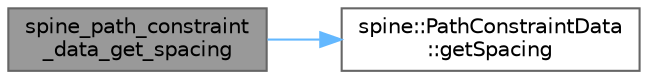 digraph "spine_path_constraint_data_get_spacing"
{
 // LATEX_PDF_SIZE
  bgcolor="transparent";
  edge [fontname=Helvetica,fontsize=10,labelfontname=Helvetica,labelfontsize=10];
  node [fontname=Helvetica,fontsize=10,shape=box,height=0.2,width=0.4];
  rankdir="LR";
  Node1 [id="Node000001",label="spine_path_constraint\l_data_get_spacing",height=0.2,width=0.4,color="gray40", fillcolor="grey60", style="filled", fontcolor="black",tooltip=" "];
  Node1 -> Node2 [id="edge1_Node000001_Node000002",color="steelblue1",style="solid",tooltip=" "];
  Node2 [id="Node000002",label="spine::PathConstraintData\l::getSpacing",height=0.2,width=0.4,color="grey40", fillcolor="white", style="filled",URL="$classspine_1_1_path_constraint_data.html#a3d30087c1df4abdc42519c7c006fd606",tooltip=" "];
}
